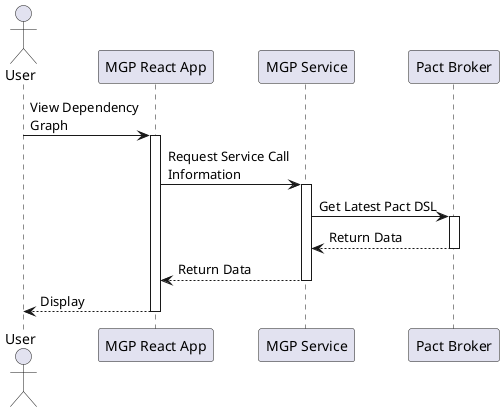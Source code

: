 @startuml
actor User
participant "MGP React App" as A
participant "MGP Service" as B
participant "Pact Broker" as C

User -> A: View Dependency\nGraph
activate A

A -> B: Request Service Call\nInformation
activate B

B -> C: Get Latest Pact DSL
activate C
B <-- C: Return Data
deactivate C

B --> A: Return Data
deactivate B

A --> User: Display
deactivate A




@enduml